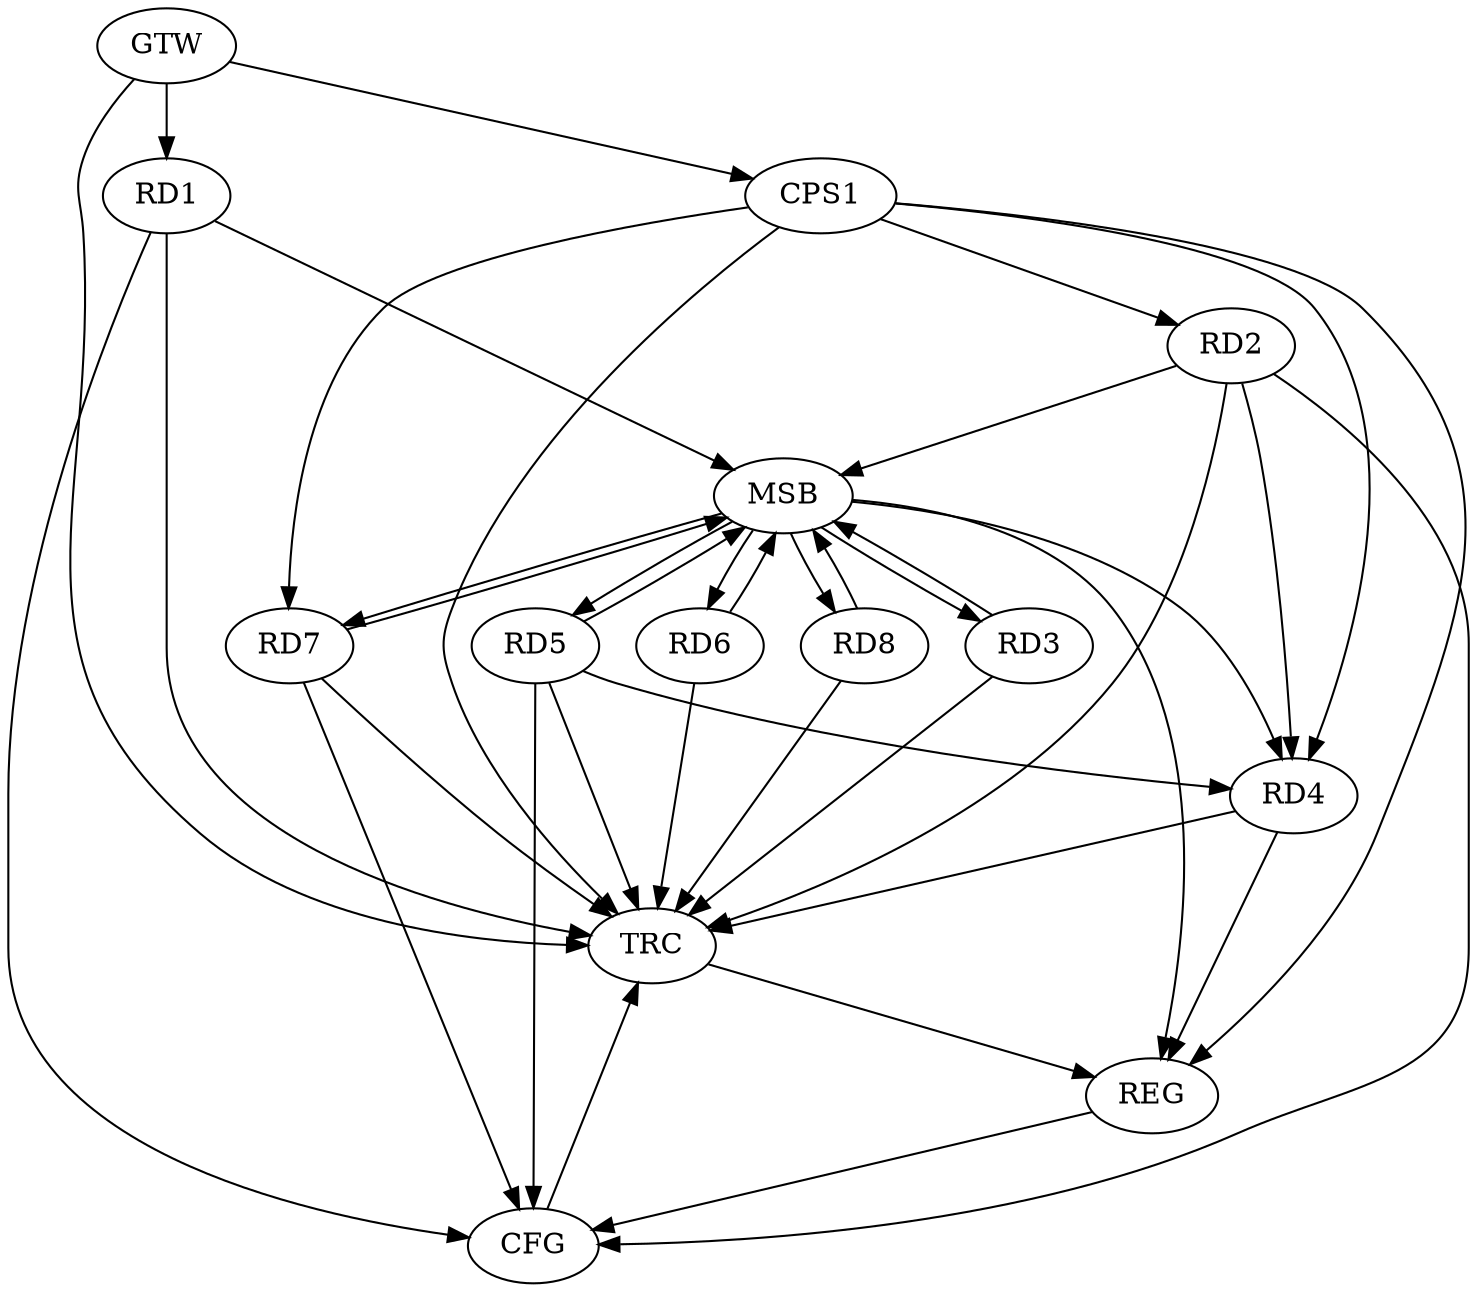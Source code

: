 strict digraph G {
  RD1 [ label="RD1" ];
  RD2 [ label="RD2" ];
  RD3 [ label="RD3" ];
  RD4 [ label="RD4" ];
  RD5 [ label="RD5" ];
  RD6 [ label="RD6" ];
  RD7 [ label="RD7" ];
  RD8 [ label="RD8" ];
  CPS1 [ label="CPS1" ];
  GTW [ label="GTW" ];
  REG [ label="REG" ];
  MSB [ label="MSB" ];
  CFG [ label="CFG" ];
  TRC [ label="TRC" ];
  CPS1 -> RD2;
  CPS1 -> RD4;
  CPS1 -> RD7;
  GTW -> RD1;
  GTW -> CPS1;
  RD4 -> REG;
  CPS1 -> REG;
  RD1 -> MSB;
  MSB -> RD8;
  MSB -> REG;
  RD2 -> MSB;
  RD3 -> MSB;
  MSB -> RD6;
  RD5 -> MSB;
  MSB -> RD4;
  RD6 -> MSB;
  MSB -> RD5;
  RD7 -> MSB;
  RD8 -> MSB;
  MSB -> RD3;
  MSB -> RD7;
  RD5 -> CFG;
  RD7 -> CFG;
  RD1 -> CFG;
  RD2 -> CFG;
  REG -> CFG;
  RD1 -> TRC;
  RD2 -> TRC;
  RD3 -> TRC;
  RD4 -> TRC;
  RD5 -> TRC;
  RD6 -> TRC;
  RD7 -> TRC;
  RD8 -> TRC;
  CPS1 -> TRC;
  GTW -> TRC;
  CFG -> TRC;
  TRC -> REG;
  RD5 -> RD4;
  RD2 -> RD4;
}
